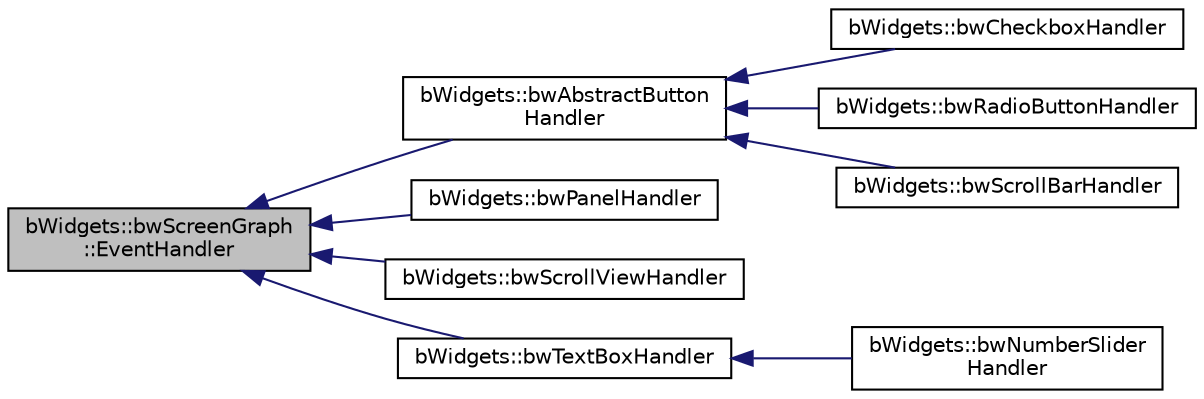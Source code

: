 digraph "bWidgets::bwScreenGraph::EventHandler"
{
 // LATEX_PDF_SIZE
  edge [fontname="Helvetica",fontsize="10",labelfontname="Helvetica",labelfontsize="10"];
  node [fontname="Helvetica",fontsize="10",shape=record];
  rankdir="LR";
  Node1 [label="bWidgets::bwScreenGraph\l::EventHandler",height=0.2,width=0.4,color="black", fillcolor="grey75", style="filled", fontcolor="black",tooltip="API for registering and calling event-listeners."];
  Node1 -> Node2 [dir="back",color="midnightblue",fontsize="10",style="solid",fontname="Helvetica"];
  Node2 [label="bWidgets::bwAbstractButton\lHandler",height=0.2,width=0.4,color="black", fillcolor="white", style="filled",URL="$classbWidgets_1_1bwAbstractButtonHandler.html",tooltip=" "];
  Node2 -> Node3 [dir="back",color="midnightblue",fontsize="10",style="solid",fontname="Helvetica"];
  Node3 [label="bWidgets::bwCheckboxHandler",height=0.2,width=0.4,color="black", fillcolor="white", style="filled",URL="$classbWidgets_1_1bwCheckboxHandler.html",tooltip=" "];
  Node2 -> Node4 [dir="back",color="midnightblue",fontsize="10",style="solid",fontname="Helvetica"];
  Node4 [label="bWidgets::bwRadioButtonHandler",height=0.2,width=0.4,color="black", fillcolor="white", style="filled",URL="$classbWidgets_1_1bwRadioButtonHandler.html",tooltip=" "];
  Node2 -> Node5 [dir="back",color="midnightblue",fontsize="10",style="solid",fontname="Helvetica"];
  Node5 [label="bWidgets::bwScrollBarHandler",height=0.2,width=0.4,color="black", fillcolor="white", style="filled",URL="$classbWidgets_1_1bwScrollBarHandler.html",tooltip=" "];
  Node1 -> Node6 [dir="back",color="midnightblue",fontsize="10",style="solid",fontname="Helvetica"];
  Node6 [label="bWidgets::bwPanelHandler",height=0.2,width=0.4,color="black", fillcolor="white", style="filled",URL="$classbWidgets_1_1bwPanelHandler.html",tooltip=" "];
  Node1 -> Node7 [dir="back",color="midnightblue",fontsize="10",style="solid",fontname="Helvetica"];
  Node7 [label="bWidgets::bwScrollViewHandler",height=0.2,width=0.4,color="black", fillcolor="white", style="filled",URL="$classbWidgets_1_1bwScrollViewHandler.html",tooltip=" "];
  Node1 -> Node8 [dir="back",color="midnightblue",fontsize="10",style="solid",fontname="Helvetica"];
  Node8 [label="bWidgets::bwTextBoxHandler",height=0.2,width=0.4,color="black", fillcolor="white", style="filled",URL="$classbWidgets_1_1bwTextBoxHandler.html",tooltip=" "];
  Node8 -> Node9 [dir="back",color="midnightblue",fontsize="10",style="solid",fontname="Helvetica"];
  Node9 [label="bWidgets::bwNumberSlider\lHandler",height=0.2,width=0.4,color="black", fillcolor="white", style="filled",URL="$classbWidgets_1_1bwNumberSliderHandler.html",tooltip=" "];
}
